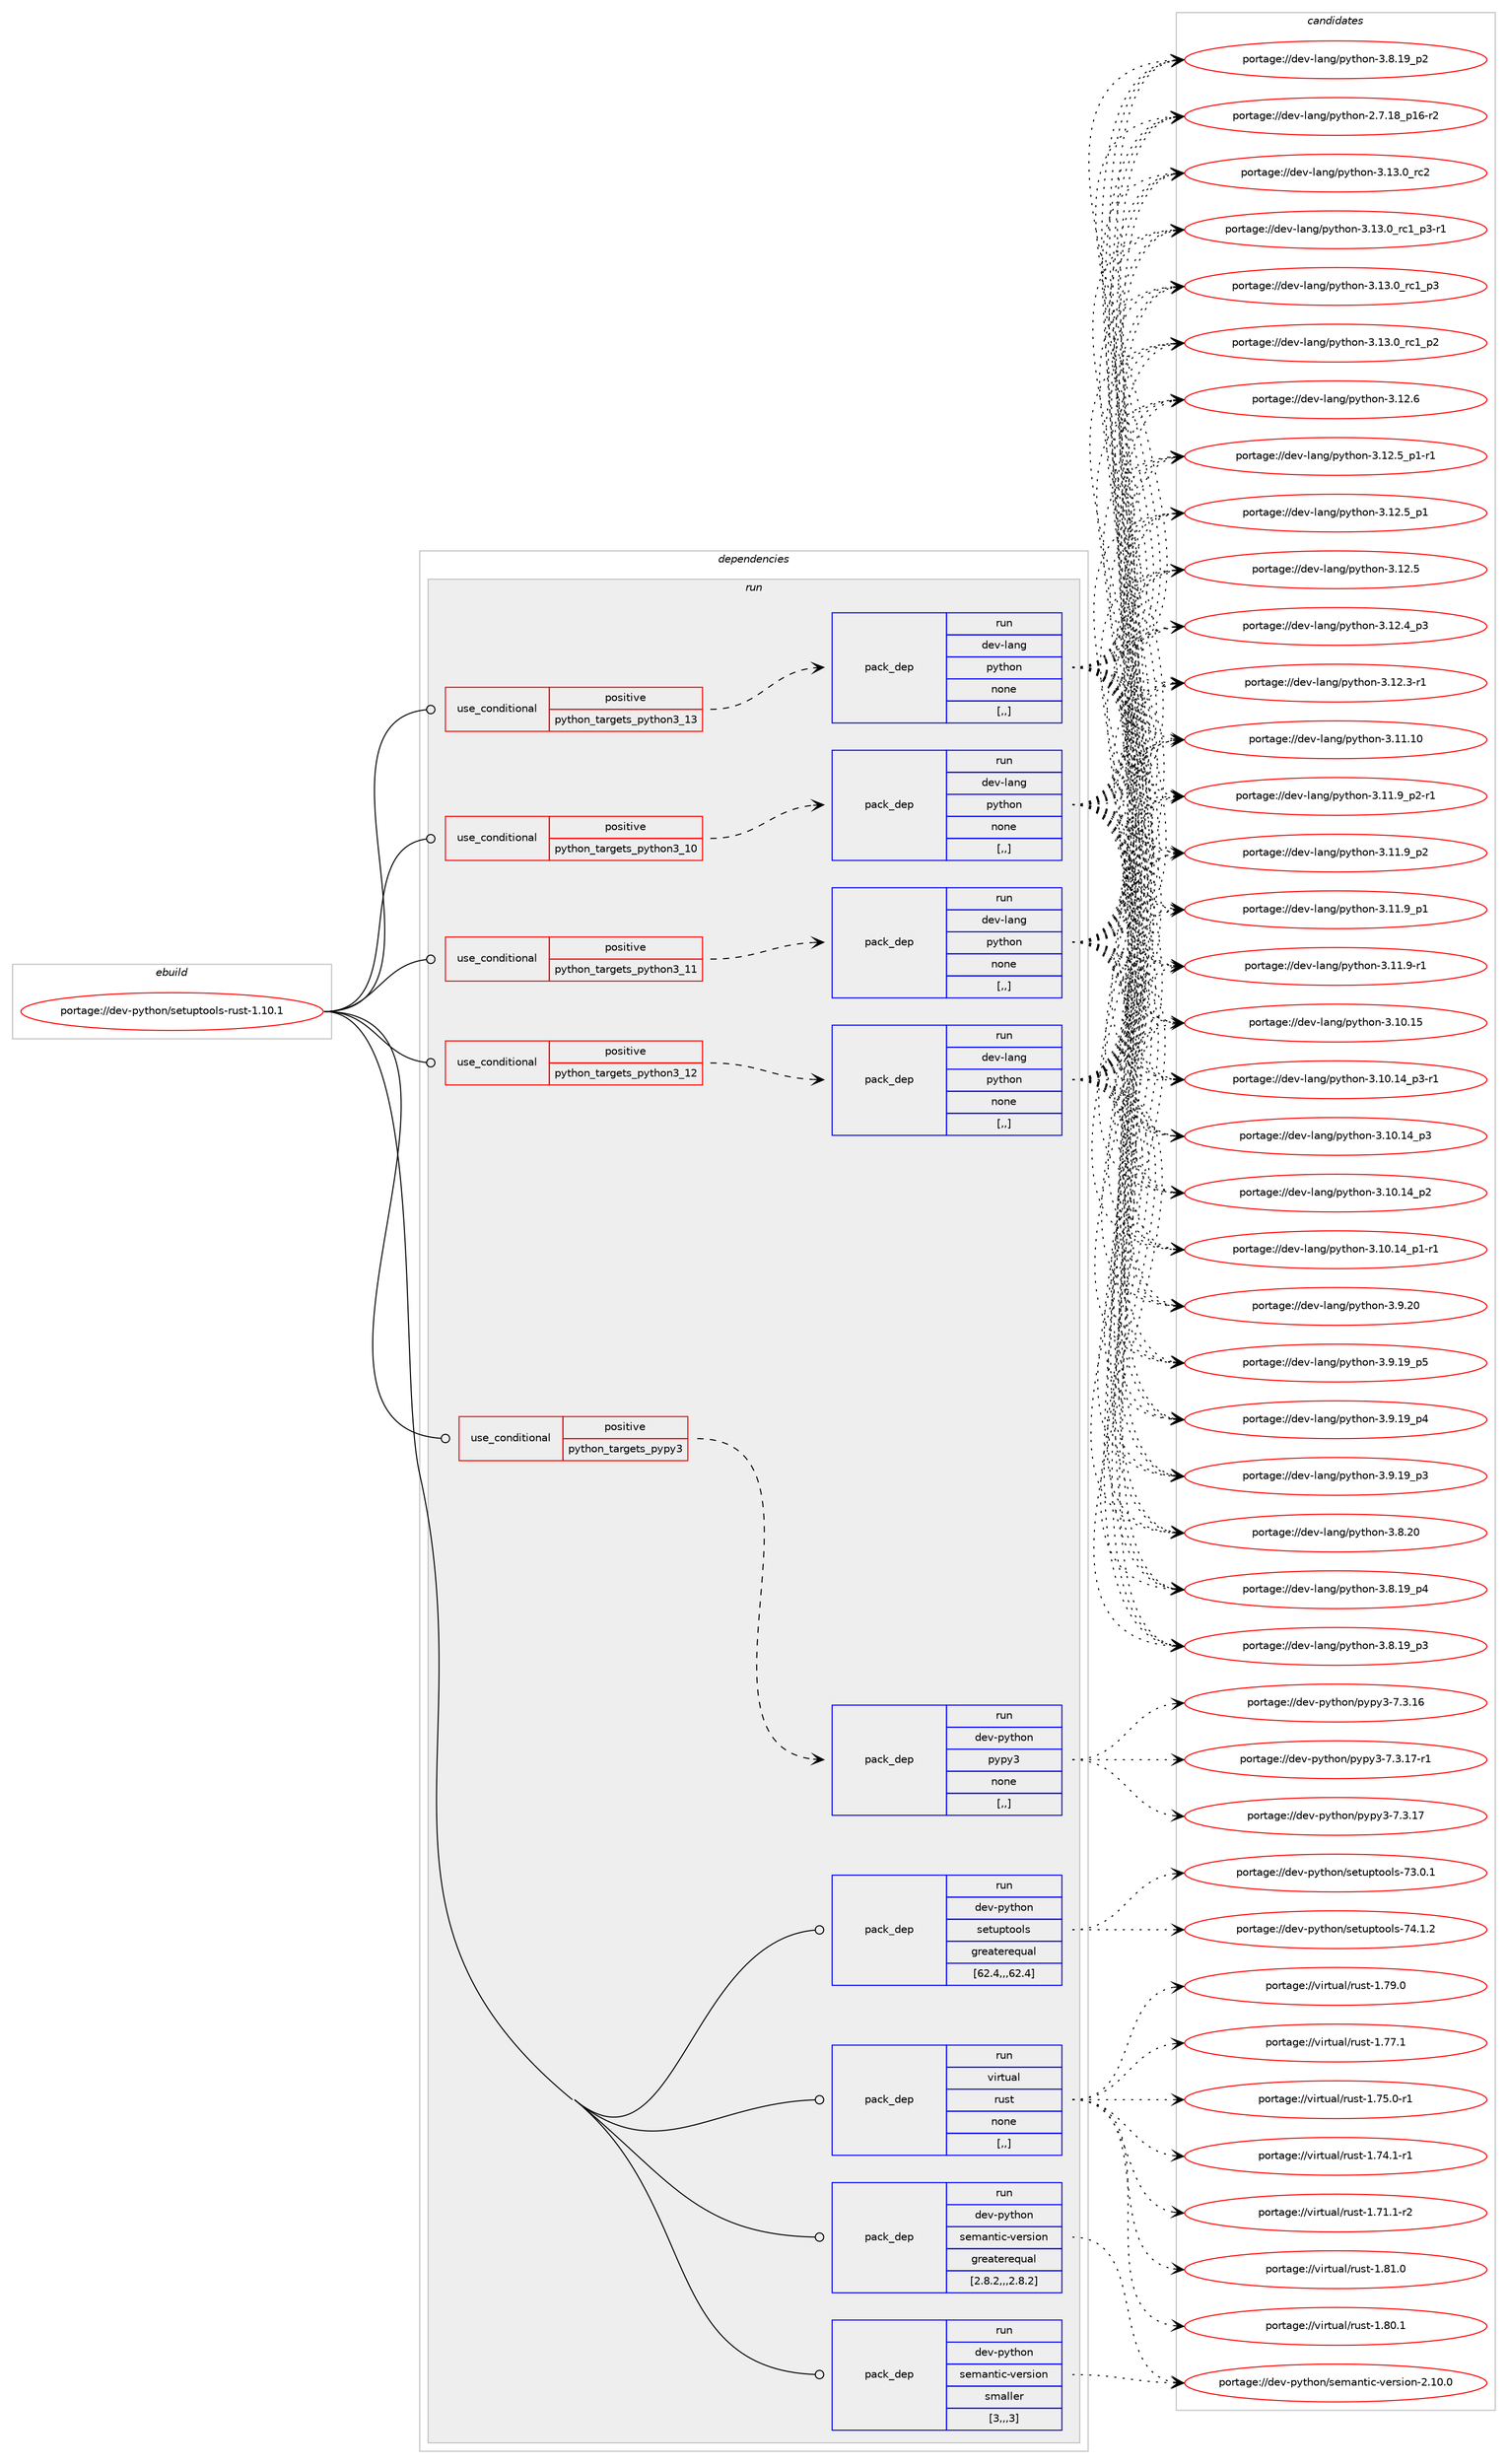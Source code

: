 digraph prolog {

# *************
# Graph options
# *************

newrank=true;
concentrate=true;
compound=true;
graph [rankdir=LR,fontname=Helvetica,fontsize=10,ranksep=1.5];#, ranksep=2.5, nodesep=0.2];
edge  [arrowhead=vee];
node  [fontname=Helvetica,fontsize=10];

# **********
# The ebuild
# **********

subgraph cluster_leftcol {
color=gray;
label=<<i>ebuild</i>>;
id [label="portage://dev-python/setuptools-rust-1.10.1", color=red, width=4, href="../dev-python/setuptools-rust-1.10.1.svg"];
}

# ****************
# The dependencies
# ****************

subgraph cluster_midcol {
color=gray;
label=<<i>dependencies</i>>;
subgraph cluster_compile {
fillcolor="#eeeeee";
style=filled;
label=<<i>compile</i>>;
}
subgraph cluster_compileandrun {
fillcolor="#eeeeee";
style=filled;
label=<<i>compile and run</i>>;
}
subgraph cluster_run {
fillcolor="#eeeeee";
style=filled;
label=<<i>run</i>>;
subgraph cond170134 {
dependency658440 [label=<<TABLE BORDER="0" CELLBORDER="1" CELLSPACING="0" CELLPADDING="4"><TR><TD ROWSPAN="3" CELLPADDING="10">use_conditional</TD></TR><TR><TD>positive</TD></TR><TR><TD>python_targets_pypy3</TD></TR></TABLE>>, shape=none, color=red];
subgraph pack483444 {
dependency658441 [label=<<TABLE BORDER="0" CELLBORDER="1" CELLSPACING="0" CELLPADDING="4" WIDTH="220"><TR><TD ROWSPAN="6" CELLPADDING="30">pack_dep</TD></TR><TR><TD WIDTH="110">run</TD></TR><TR><TD>dev-python</TD></TR><TR><TD>pypy3</TD></TR><TR><TD>none</TD></TR><TR><TD>[,,]</TD></TR></TABLE>>, shape=none, color=blue];
}
dependency658440:e -> dependency658441:w [weight=20,style="dashed",arrowhead="vee"];
}
id:e -> dependency658440:w [weight=20,style="solid",arrowhead="odot"];
subgraph cond170135 {
dependency658442 [label=<<TABLE BORDER="0" CELLBORDER="1" CELLSPACING="0" CELLPADDING="4"><TR><TD ROWSPAN="3" CELLPADDING="10">use_conditional</TD></TR><TR><TD>positive</TD></TR><TR><TD>python_targets_python3_10</TD></TR></TABLE>>, shape=none, color=red];
subgraph pack483445 {
dependency658443 [label=<<TABLE BORDER="0" CELLBORDER="1" CELLSPACING="0" CELLPADDING="4" WIDTH="220"><TR><TD ROWSPAN="6" CELLPADDING="30">pack_dep</TD></TR><TR><TD WIDTH="110">run</TD></TR><TR><TD>dev-lang</TD></TR><TR><TD>python</TD></TR><TR><TD>none</TD></TR><TR><TD>[,,]</TD></TR></TABLE>>, shape=none, color=blue];
}
dependency658442:e -> dependency658443:w [weight=20,style="dashed",arrowhead="vee"];
}
id:e -> dependency658442:w [weight=20,style="solid",arrowhead="odot"];
subgraph cond170136 {
dependency658444 [label=<<TABLE BORDER="0" CELLBORDER="1" CELLSPACING="0" CELLPADDING="4"><TR><TD ROWSPAN="3" CELLPADDING="10">use_conditional</TD></TR><TR><TD>positive</TD></TR><TR><TD>python_targets_python3_11</TD></TR></TABLE>>, shape=none, color=red];
subgraph pack483446 {
dependency658445 [label=<<TABLE BORDER="0" CELLBORDER="1" CELLSPACING="0" CELLPADDING="4" WIDTH="220"><TR><TD ROWSPAN="6" CELLPADDING="30">pack_dep</TD></TR><TR><TD WIDTH="110">run</TD></TR><TR><TD>dev-lang</TD></TR><TR><TD>python</TD></TR><TR><TD>none</TD></TR><TR><TD>[,,]</TD></TR></TABLE>>, shape=none, color=blue];
}
dependency658444:e -> dependency658445:w [weight=20,style="dashed",arrowhead="vee"];
}
id:e -> dependency658444:w [weight=20,style="solid",arrowhead="odot"];
subgraph cond170137 {
dependency658446 [label=<<TABLE BORDER="0" CELLBORDER="1" CELLSPACING="0" CELLPADDING="4"><TR><TD ROWSPAN="3" CELLPADDING="10">use_conditional</TD></TR><TR><TD>positive</TD></TR><TR><TD>python_targets_python3_12</TD></TR></TABLE>>, shape=none, color=red];
subgraph pack483447 {
dependency658447 [label=<<TABLE BORDER="0" CELLBORDER="1" CELLSPACING="0" CELLPADDING="4" WIDTH="220"><TR><TD ROWSPAN="6" CELLPADDING="30">pack_dep</TD></TR><TR><TD WIDTH="110">run</TD></TR><TR><TD>dev-lang</TD></TR><TR><TD>python</TD></TR><TR><TD>none</TD></TR><TR><TD>[,,]</TD></TR></TABLE>>, shape=none, color=blue];
}
dependency658446:e -> dependency658447:w [weight=20,style="dashed",arrowhead="vee"];
}
id:e -> dependency658446:w [weight=20,style="solid",arrowhead="odot"];
subgraph cond170138 {
dependency658448 [label=<<TABLE BORDER="0" CELLBORDER="1" CELLSPACING="0" CELLPADDING="4"><TR><TD ROWSPAN="3" CELLPADDING="10">use_conditional</TD></TR><TR><TD>positive</TD></TR><TR><TD>python_targets_python3_13</TD></TR></TABLE>>, shape=none, color=red];
subgraph pack483448 {
dependency658449 [label=<<TABLE BORDER="0" CELLBORDER="1" CELLSPACING="0" CELLPADDING="4" WIDTH="220"><TR><TD ROWSPAN="6" CELLPADDING="30">pack_dep</TD></TR><TR><TD WIDTH="110">run</TD></TR><TR><TD>dev-lang</TD></TR><TR><TD>python</TD></TR><TR><TD>none</TD></TR><TR><TD>[,,]</TD></TR></TABLE>>, shape=none, color=blue];
}
dependency658448:e -> dependency658449:w [weight=20,style="dashed",arrowhead="vee"];
}
id:e -> dependency658448:w [weight=20,style="solid",arrowhead="odot"];
subgraph pack483449 {
dependency658450 [label=<<TABLE BORDER="0" CELLBORDER="1" CELLSPACING="0" CELLPADDING="4" WIDTH="220"><TR><TD ROWSPAN="6" CELLPADDING="30">pack_dep</TD></TR><TR><TD WIDTH="110">run</TD></TR><TR><TD>dev-python</TD></TR><TR><TD>semantic-version</TD></TR><TR><TD>greaterequal</TD></TR><TR><TD>[2.8.2,,,2.8.2]</TD></TR></TABLE>>, shape=none, color=blue];
}
id:e -> dependency658450:w [weight=20,style="solid",arrowhead="odot"];
subgraph pack483450 {
dependency658451 [label=<<TABLE BORDER="0" CELLBORDER="1" CELLSPACING="0" CELLPADDING="4" WIDTH="220"><TR><TD ROWSPAN="6" CELLPADDING="30">pack_dep</TD></TR><TR><TD WIDTH="110">run</TD></TR><TR><TD>dev-python</TD></TR><TR><TD>semantic-version</TD></TR><TR><TD>smaller</TD></TR><TR><TD>[3,,,3]</TD></TR></TABLE>>, shape=none, color=blue];
}
id:e -> dependency658451:w [weight=20,style="solid",arrowhead="odot"];
subgraph pack483451 {
dependency658452 [label=<<TABLE BORDER="0" CELLBORDER="1" CELLSPACING="0" CELLPADDING="4" WIDTH="220"><TR><TD ROWSPAN="6" CELLPADDING="30">pack_dep</TD></TR><TR><TD WIDTH="110">run</TD></TR><TR><TD>dev-python</TD></TR><TR><TD>setuptools</TD></TR><TR><TD>greaterequal</TD></TR><TR><TD>[62.4,,,62.4]</TD></TR></TABLE>>, shape=none, color=blue];
}
id:e -> dependency658452:w [weight=20,style="solid",arrowhead="odot"];
subgraph pack483452 {
dependency658453 [label=<<TABLE BORDER="0" CELLBORDER="1" CELLSPACING="0" CELLPADDING="4" WIDTH="220"><TR><TD ROWSPAN="6" CELLPADDING="30">pack_dep</TD></TR><TR><TD WIDTH="110">run</TD></TR><TR><TD>virtual</TD></TR><TR><TD>rust</TD></TR><TR><TD>none</TD></TR><TR><TD>[,,]</TD></TR></TABLE>>, shape=none, color=blue];
}
id:e -> dependency658453:w [weight=20,style="solid",arrowhead="odot"];
}
}

# **************
# The candidates
# **************

subgraph cluster_choices {
rank=same;
color=gray;
label=<<i>candidates</i>>;

subgraph choice483444 {
color=black;
nodesep=1;
choice100101118451121211161041111104711212111212151455546514649554511449 [label="portage://dev-python/pypy3-7.3.17-r1", color=red, width=4,href="../dev-python/pypy3-7.3.17-r1.svg"];
choice10010111845112121116104111110471121211121215145554651464955 [label="portage://dev-python/pypy3-7.3.17", color=red, width=4,href="../dev-python/pypy3-7.3.17.svg"];
choice10010111845112121116104111110471121211121215145554651464954 [label="portage://dev-python/pypy3-7.3.16", color=red, width=4,href="../dev-python/pypy3-7.3.16.svg"];
dependency658441:e -> choice100101118451121211161041111104711212111212151455546514649554511449:w [style=dotted,weight="100"];
dependency658441:e -> choice10010111845112121116104111110471121211121215145554651464955:w [style=dotted,weight="100"];
dependency658441:e -> choice10010111845112121116104111110471121211121215145554651464954:w [style=dotted,weight="100"];
}
subgraph choice483445 {
color=black;
nodesep=1;
choice10010111845108971101034711212111610411111045514649514648951149950 [label="portage://dev-lang/python-3.13.0_rc2", color=red, width=4,href="../dev-lang/python-3.13.0_rc2.svg"];
choice1001011184510897110103471121211161041111104551464951464895114994995112514511449 [label="portage://dev-lang/python-3.13.0_rc1_p3-r1", color=red, width=4,href="../dev-lang/python-3.13.0_rc1_p3-r1.svg"];
choice100101118451089711010347112121116104111110455146495146489511499499511251 [label="portage://dev-lang/python-3.13.0_rc1_p3", color=red, width=4,href="../dev-lang/python-3.13.0_rc1_p3.svg"];
choice100101118451089711010347112121116104111110455146495146489511499499511250 [label="portage://dev-lang/python-3.13.0_rc1_p2", color=red, width=4,href="../dev-lang/python-3.13.0_rc1_p2.svg"];
choice10010111845108971101034711212111610411111045514649504654 [label="portage://dev-lang/python-3.12.6", color=red, width=4,href="../dev-lang/python-3.12.6.svg"];
choice1001011184510897110103471121211161041111104551464950465395112494511449 [label="portage://dev-lang/python-3.12.5_p1-r1", color=red, width=4,href="../dev-lang/python-3.12.5_p1-r1.svg"];
choice100101118451089711010347112121116104111110455146495046539511249 [label="portage://dev-lang/python-3.12.5_p1", color=red, width=4,href="../dev-lang/python-3.12.5_p1.svg"];
choice10010111845108971101034711212111610411111045514649504653 [label="portage://dev-lang/python-3.12.5", color=red, width=4,href="../dev-lang/python-3.12.5.svg"];
choice100101118451089711010347112121116104111110455146495046529511251 [label="portage://dev-lang/python-3.12.4_p3", color=red, width=4,href="../dev-lang/python-3.12.4_p3.svg"];
choice100101118451089711010347112121116104111110455146495046514511449 [label="portage://dev-lang/python-3.12.3-r1", color=red, width=4,href="../dev-lang/python-3.12.3-r1.svg"];
choice1001011184510897110103471121211161041111104551464949464948 [label="portage://dev-lang/python-3.11.10", color=red, width=4,href="../dev-lang/python-3.11.10.svg"];
choice1001011184510897110103471121211161041111104551464949465795112504511449 [label="portage://dev-lang/python-3.11.9_p2-r1", color=red, width=4,href="../dev-lang/python-3.11.9_p2-r1.svg"];
choice100101118451089711010347112121116104111110455146494946579511250 [label="portage://dev-lang/python-3.11.9_p2", color=red, width=4,href="../dev-lang/python-3.11.9_p2.svg"];
choice100101118451089711010347112121116104111110455146494946579511249 [label="portage://dev-lang/python-3.11.9_p1", color=red, width=4,href="../dev-lang/python-3.11.9_p1.svg"];
choice100101118451089711010347112121116104111110455146494946574511449 [label="portage://dev-lang/python-3.11.9-r1", color=red, width=4,href="../dev-lang/python-3.11.9-r1.svg"];
choice1001011184510897110103471121211161041111104551464948464953 [label="portage://dev-lang/python-3.10.15", color=red, width=4,href="../dev-lang/python-3.10.15.svg"];
choice100101118451089711010347112121116104111110455146494846495295112514511449 [label="portage://dev-lang/python-3.10.14_p3-r1", color=red, width=4,href="../dev-lang/python-3.10.14_p3-r1.svg"];
choice10010111845108971101034711212111610411111045514649484649529511251 [label="portage://dev-lang/python-3.10.14_p3", color=red, width=4,href="../dev-lang/python-3.10.14_p3.svg"];
choice10010111845108971101034711212111610411111045514649484649529511250 [label="portage://dev-lang/python-3.10.14_p2", color=red, width=4,href="../dev-lang/python-3.10.14_p2.svg"];
choice100101118451089711010347112121116104111110455146494846495295112494511449 [label="portage://dev-lang/python-3.10.14_p1-r1", color=red, width=4,href="../dev-lang/python-3.10.14_p1-r1.svg"];
choice10010111845108971101034711212111610411111045514657465048 [label="portage://dev-lang/python-3.9.20", color=red, width=4,href="../dev-lang/python-3.9.20.svg"];
choice100101118451089711010347112121116104111110455146574649579511253 [label="portage://dev-lang/python-3.9.19_p5", color=red, width=4,href="../dev-lang/python-3.9.19_p5.svg"];
choice100101118451089711010347112121116104111110455146574649579511252 [label="portage://dev-lang/python-3.9.19_p4", color=red, width=4,href="../dev-lang/python-3.9.19_p4.svg"];
choice100101118451089711010347112121116104111110455146574649579511251 [label="portage://dev-lang/python-3.9.19_p3", color=red, width=4,href="../dev-lang/python-3.9.19_p3.svg"];
choice10010111845108971101034711212111610411111045514656465048 [label="portage://dev-lang/python-3.8.20", color=red, width=4,href="../dev-lang/python-3.8.20.svg"];
choice100101118451089711010347112121116104111110455146564649579511252 [label="portage://dev-lang/python-3.8.19_p4", color=red, width=4,href="../dev-lang/python-3.8.19_p4.svg"];
choice100101118451089711010347112121116104111110455146564649579511251 [label="portage://dev-lang/python-3.8.19_p3", color=red, width=4,href="../dev-lang/python-3.8.19_p3.svg"];
choice100101118451089711010347112121116104111110455146564649579511250 [label="portage://dev-lang/python-3.8.19_p2", color=red, width=4,href="../dev-lang/python-3.8.19_p2.svg"];
choice100101118451089711010347112121116104111110455046554649569511249544511450 [label="portage://dev-lang/python-2.7.18_p16-r2", color=red, width=4,href="../dev-lang/python-2.7.18_p16-r2.svg"];
dependency658443:e -> choice10010111845108971101034711212111610411111045514649514648951149950:w [style=dotted,weight="100"];
dependency658443:e -> choice1001011184510897110103471121211161041111104551464951464895114994995112514511449:w [style=dotted,weight="100"];
dependency658443:e -> choice100101118451089711010347112121116104111110455146495146489511499499511251:w [style=dotted,weight="100"];
dependency658443:e -> choice100101118451089711010347112121116104111110455146495146489511499499511250:w [style=dotted,weight="100"];
dependency658443:e -> choice10010111845108971101034711212111610411111045514649504654:w [style=dotted,weight="100"];
dependency658443:e -> choice1001011184510897110103471121211161041111104551464950465395112494511449:w [style=dotted,weight="100"];
dependency658443:e -> choice100101118451089711010347112121116104111110455146495046539511249:w [style=dotted,weight="100"];
dependency658443:e -> choice10010111845108971101034711212111610411111045514649504653:w [style=dotted,weight="100"];
dependency658443:e -> choice100101118451089711010347112121116104111110455146495046529511251:w [style=dotted,weight="100"];
dependency658443:e -> choice100101118451089711010347112121116104111110455146495046514511449:w [style=dotted,weight="100"];
dependency658443:e -> choice1001011184510897110103471121211161041111104551464949464948:w [style=dotted,weight="100"];
dependency658443:e -> choice1001011184510897110103471121211161041111104551464949465795112504511449:w [style=dotted,weight="100"];
dependency658443:e -> choice100101118451089711010347112121116104111110455146494946579511250:w [style=dotted,weight="100"];
dependency658443:e -> choice100101118451089711010347112121116104111110455146494946579511249:w [style=dotted,weight="100"];
dependency658443:e -> choice100101118451089711010347112121116104111110455146494946574511449:w [style=dotted,weight="100"];
dependency658443:e -> choice1001011184510897110103471121211161041111104551464948464953:w [style=dotted,weight="100"];
dependency658443:e -> choice100101118451089711010347112121116104111110455146494846495295112514511449:w [style=dotted,weight="100"];
dependency658443:e -> choice10010111845108971101034711212111610411111045514649484649529511251:w [style=dotted,weight="100"];
dependency658443:e -> choice10010111845108971101034711212111610411111045514649484649529511250:w [style=dotted,weight="100"];
dependency658443:e -> choice100101118451089711010347112121116104111110455146494846495295112494511449:w [style=dotted,weight="100"];
dependency658443:e -> choice10010111845108971101034711212111610411111045514657465048:w [style=dotted,weight="100"];
dependency658443:e -> choice100101118451089711010347112121116104111110455146574649579511253:w [style=dotted,weight="100"];
dependency658443:e -> choice100101118451089711010347112121116104111110455146574649579511252:w [style=dotted,weight="100"];
dependency658443:e -> choice100101118451089711010347112121116104111110455146574649579511251:w [style=dotted,weight="100"];
dependency658443:e -> choice10010111845108971101034711212111610411111045514656465048:w [style=dotted,weight="100"];
dependency658443:e -> choice100101118451089711010347112121116104111110455146564649579511252:w [style=dotted,weight="100"];
dependency658443:e -> choice100101118451089711010347112121116104111110455146564649579511251:w [style=dotted,weight="100"];
dependency658443:e -> choice100101118451089711010347112121116104111110455146564649579511250:w [style=dotted,weight="100"];
dependency658443:e -> choice100101118451089711010347112121116104111110455046554649569511249544511450:w [style=dotted,weight="100"];
}
subgraph choice483446 {
color=black;
nodesep=1;
choice10010111845108971101034711212111610411111045514649514648951149950 [label="portage://dev-lang/python-3.13.0_rc2", color=red, width=4,href="../dev-lang/python-3.13.0_rc2.svg"];
choice1001011184510897110103471121211161041111104551464951464895114994995112514511449 [label="portage://dev-lang/python-3.13.0_rc1_p3-r1", color=red, width=4,href="../dev-lang/python-3.13.0_rc1_p3-r1.svg"];
choice100101118451089711010347112121116104111110455146495146489511499499511251 [label="portage://dev-lang/python-3.13.0_rc1_p3", color=red, width=4,href="../dev-lang/python-3.13.0_rc1_p3.svg"];
choice100101118451089711010347112121116104111110455146495146489511499499511250 [label="portage://dev-lang/python-3.13.0_rc1_p2", color=red, width=4,href="../dev-lang/python-3.13.0_rc1_p2.svg"];
choice10010111845108971101034711212111610411111045514649504654 [label="portage://dev-lang/python-3.12.6", color=red, width=4,href="../dev-lang/python-3.12.6.svg"];
choice1001011184510897110103471121211161041111104551464950465395112494511449 [label="portage://dev-lang/python-3.12.5_p1-r1", color=red, width=4,href="../dev-lang/python-3.12.5_p1-r1.svg"];
choice100101118451089711010347112121116104111110455146495046539511249 [label="portage://dev-lang/python-3.12.5_p1", color=red, width=4,href="../dev-lang/python-3.12.5_p1.svg"];
choice10010111845108971101034711212111610411111045514649504653 [label="portage://dev-lang/python-3.12.5", color=red, width=4,href="../dev-lang/python-3.12.5.svg"];
choice100101118451089711010347112121116104111110455146495046529511251 [label="portage://dev-lang/python-3.12.4_p3", color=red, width=4,href="../dev-lang/python-3.12.4_p3.svg"];
choice100101118451089711010347112121116104111110455146495046514511449 [label="portage://dev-lang/python-3.12.3-r1", color=red, width=4,href="../dev-lang/python-3.12.3-r1.svg"];
choice1001011184510897110103471121211161041111104551464949464948 [label="portage://dev-lang/python-3.11.10", color=red, width=4,href="../dev-lang/python-3.11.10.svg"];
choice1001011184510897110103471121211161041111104551464949465795112504511449 [label="portage://dev-lang/python-3.11.9_p2-r1", color=red, width=4,href="../dev-lang/python-3.11.9_p2-r1.svg"];
choice100101118451089711010347112121116104111110455146494946579511250 [label="portage://dev-lang/python-3.11.9_p2", color=red, width=4,href="../dev-lang/python-3.11.9_p2.svg"];
choice100101118451089711010347112121116104111110455146494946579511249 [label="portage://dev-lang/python-3.11.9_p1", color=red, width=4,href="../dev-lang/python-3.11.9_p1.svg"];
choice100101118451089711010347112121116104111110455146494946574511449 [label="portage://dev-lang/python-3.11.9-r1", color=red, width=4,href="../dev-lang/python-3.11.9-r1.svg"];
choice1001011184510897110103471121211161041111104551464948464953 [label="portage://dev-lang/python-3.10.15", color=red, width=4,href="../dev-lang/python-3.10.15.svg"];
choice100101118451089711010347112121116104111110455146494846495295112514511449 [label="portage://dev-lang/python-3.10.14_p3-r1", color=red, width=4,href="../dev-lang/python-3.10.14_p3-r1.svg"];
choice10010111845108971101034711212111610411111045514649484649529511251 [label="portage://dev-lang/python-3.10.14_p3", color=red, width=4,href="../dev-lang/python-3.10.14_p3.svg"];
choice10010111845108971101034711212111610411111045514649484649529511250 [label="portage://dev-lang/python-3.10.14_p2", color=red, width=4,href="../dev-lang/python-3.10.14_p2.svg"];
choice100101118451089711010347112121116104111110455146494846495295112494511449 [label="portage://dev-lang/python-3.10.14_p1-r1", color=red, width=4,href="../dev-lang/python-3.10.14_p1-r1.svg"];
choice10010111845108971101034711212111610411111045514657465048 [label="portage://dev-lang/python-3.9.20", color=red, width=4,href="../dev-lang/python-3.9.20.svg"];
choice100101118451089711010347112121116104111110455146574649579511253 [label="portage://dev-lang/python-3.9.19_p5", color=red, width=4,href="../dev-lang/python-3.9.19_p5.svg"];
choice100101118451089711010347112121116104111110455146574649579511252 [label="portage://dev-lang/python-3.9.19_p4", color=red, width=4,href="../dev-lang/python-3.9.19_p4.svg"];
choice100101118451089711010347112121116104111110455146574649579511251 [label="portage://dev-lang/python-3.9.19_p3", color=red, width=4,href="../dev-lang/python-3.9.19_p3.svg"];
choice10010111845108971101034711212111610411111045514656465048 [label="portage://dev-lang/python-3.8.20", color=red, width=4,href="../dev-lang/python-3.8.20.svg"];
choice100101118451089711010347112121116104111110455146564649579511252 [label="portage://dev-lang/python-3.8.19_p4", color=red, width=4,href="../dev-lang/python-3.8.19_p4.svg"];
choice100101118451089711010347112121116104111110455146564649579511251 [label="portage://dev-lang/python-3.8.19_p3", color=red, width=4,href="../dev-lang/python-3.8.19_p3.svg"];
choice100101118451089711010347112121116104111110455146564649579511250 [label="portage://dev-lang/python-3.8.19_p2", color=red, width=4,href="../dev-lang/python-3.8.19_p2.svg"];
choice100101118451089711010347112121116104111110455046554649569511249544511450 [label="portage://dev-lang/python-2.7.18_p16-r2", color=red, width=4,href="../dev-lang/python-2.7.18_p16-r2.svg"];
dependency658445:e -> choice10010111845108971101034711212111610411111045514649514648951149950:w [style=dotted,weight="100"];
dependency658445:e -> choice1001011184510897110103471121211161041111104551464951464895114994995112514511449:w [style=dotted,weight="100"];
dependency658445:e -> choice100101118451089711010347112121116104111110455146495146489511499499511251:w [style=dotted,weight="100"];
dependency658445:e -> choice100101118451089711010347112121116104111110455146495146489511499499511250:w [style=dotted,weight="100"];
dependency658445:e -> choice10010111845108971101034711212111610411111045514649504654:w [style=dotted,weight="100"];
dependency658445:e -> choice1001011184510897110103471121211161041111104551464950465395112494511449:w [style=dotted,weight="100"];
dependency658445:e -> choice100101118451089711010347112121116104111110455146495046539511249:w [style=dotted,weight="100"];
dependency658445:e -> choice10010111845108971101034711212111610411111045514649504653:w [style=dotted,weight="100"];
dependency658445:e -> choice100101118451089711010347112121116104111110455146495046529511251:w [style=dotted,weight="100"];
dependency658445:e -> choice100101118451089711010347112121116104111110455146495046514511449:w [style=dotted,weight="100"];
dependency658445:e -> choice1001011184510897110103471121211161041111104551464949464948:w [style=dotted,weight="100"];
dependency658445:e -> choice1001011184510897110103471121211161041111104551464949465795112504511449:w [style=dotted,weight="100"];
dependency658445:e -> choice100101118451089711010347112121116104111110455146494946579511250:w [style=dotted,weight="100"];
dependency658445:e -> choice100101118451089711010347112121116104111110455146494946579511249:w [style=dotted,weight="100"];
dependency658445:e -> choice100101118451089711010347112121116104111110455146494946574511449:w [style=dotted,weight="100"];
dependency658445:e -> choice1001011184510897110103471121211161041111104551464948464953:w [style=dotted,weight="100"];
dependency658445:e -> choice100101118451089711010347112121116104111110455146494846495295112514511449:w [style=dotted,weight="100"];
dependency658445:e -> choice10010111845108971101034711212111610411111045514649484649529511251:w [style=dotted,weight="100"];
dependency658445:e -> choice10010111845108971101034711212111610411111045514649484649529511250:w [style=dotted,weight="100"];
dependency658445:e -> choice100101118451089711010347112121116104111110455146494846495295112494511449:w [style=dotted,weight="100"];
dependency658445:e -> choice10010111845108971101034711212111610411111045514657465048:w [style=dotted,weight="100"];
dependency658445:e -> choice100101118451089711010347112121116104111110455146574649579511253:w [style=dotted,weight="100"];
dependency658445:e -> choice100101118451089711010347112121116104111110455146574649579511252:w [style=dotted,weight="100"];
dependency658445:e -> choice100101118451089711010347112121116104111110455146574649579511251:w [style=dotted,weight="100"];
dependency658445:e -> choice10010111845108971101034711212111610411111045514656465048:w [style=dotted,weight="100"];
dependency658445:e -> choice100101118451089711010347112121116104111110455146564649579511252:w [style=dotted,weight="100"];
dependency658445:e -> choice100101118451089711010347112121116104111110455146564649579511251:w [style=dotted,weight="100"];
dependency658445:e -> choice100101118451089711010347112121116104111110455146564649579511250:w [style=dotted,weight="100"];
dependency658445:e -> choice100101118451089711010347112121116104111110455046554649569511249544511450:w [style=dotted,weight="100"];
}
subgraph choice483447 {
color=black;
nodesep=1;
choice10010111845108971101034711212111610411111045514649514648951149950 [label="portage://dev-lang/python-3.13.0_rc2", color=red, width=4,href="../dev-lang/python-3.13.0_rc2.svg"];
choice1001011184510897110103471121211161041111104551464951464895114994995112514511449 [label="portage://dev-lang/python-3.13.0_rc1_p3-r1", color=red, width=4,href="../dev-lang/python-3.13.0_rc1_p3-r1.svg"];
choice100101118451089711010347112121116104111110455146495146489511499499511251 [label="portage://dev-lang/python-3.13.0_rc1_p3", color=red, width=4,href="../dev-lang/python-3.13.0_rc1_p3.svg"];
choice100101118451089711010347112121116104111110455146495146489511499499511250 [label="portage://dev-lang/python-3.13.0_rc1_p2", color=red, width=4,href="../dev-lang/python-3.13.0_rc1_p2.svg"];
choice10010111845108971101034711212111610411111045514649504654 [label="portage://dev-lang/python-3.12.6", color=red, width=4,href="../dev-lang/python-3.12.6.svg"];
choice1001011184510897110103471121211161041111104551464950465395112494511449 [label="portage://dev-lang/python-3.12.5_p1-r1", color=red, width=4,href="../dev-lang/python-3.12.5_p1-r1.svg"];
choice100101118451089711010347112121116104111110455146495046539511249 [label="portage://dev-lang/python-3.12.5_p1", color=red, width=4,href="../dev-lang/python-3.12.5_p1.svg"];
choice10010111845108971101034711212111610411111045514649504653 [label="portage://dev-lang/python-3.12.5", color=red, width=4,href="../dev-lang/python-3.12.5.svg"];
choice100101118451089711010347112121116104111110455146495046529511251 [label="portage://dev-lang/python-3.12.4_p3", color=red, width=4,href="../dev-lang/python-3.12.4_p3.svg"];
choice100101118451089711010347112121116104111110455146495046514511449 [label="portage://dev-lang/python-3.12.3-r1", color=red, width=4,href="../dev-lang/python-3.12.3-r1.svg"];
choice1001011184510897110103471121211161041111104551464949464948 [label="portage://dev-lang/python-3.11.10", color=red, width=4,href="../dev-lang/python-3.11.10.svg"];
choice1001011184510897110103471121211161041111104551464949465795112504511449 [label="portage://dev-lang/python-3.11.9_p2-r1", color=red, width=4,href="../dev-lang/python-3.11.9_p2-r1.svg"];
choice100101118451089711010347112121116104111110455146494946579511250 [label="portage://dev-lang/python-3.11.9_p2", color=red, width=4,href="../dev-lang/python-3.11.9_p2.svg"];
choice100101118451089711010347112121116104111110455146494946579511249 [label="portage://dev-lang/python-3.11.9_p1", color=red, width=4,href="../dev-lang/python-3.11.9_p1.svg"];
choice100101118451089711010347112121116104111110455146494946574511449 [label="portage://dev-lang/python-3.11.9-r1", color=red, width=4,href="../dev-lang/python-3.11.9-r1.svg"];
choice1001011184510897110103471121211161041111104551464948464953 [label="portage://dev-lang/python-3.10.15", color=red, width=4,href="../dev-lang/python-3.10.15.svg"];
choice100101118451089711010347112121116104111110455146494846495295112514511449 [label="portage://dev-lang/python-3.10.14_p3-r1", color=red, width=4,href="../dev-lang/python-3.10.14_p3-r1.svg"];
choice10010111845108971101034711212111610411111045514649484649529511251 [label="portage://dev-lang/python-3.10.14_p3", color=red, width=4,href="../dev-lang/python-3.10.14_p3.svg"];
choice10010111845108971101034711212111610411111045514649484649529511250 [label="portage://dev-lang/python-3.10.14_p2", color=red, width=4,href="../dev-lang/python-3.10.14_p2.svg"];
choice100101118451089711010347112121116104111110455146494846495295112494511449 [label="portage://dev-lang/python-3.10.14_p1-r1", color=red, width=4,href="../dev-lang/python-3.10.14_p1-r1.svg"];
choice10010111845108971101034711212111610411111045514657465048 [label="portage://dev-lang/python-3.9.20", color=red, width=4,href="../dev-lang/python-3.9.20.svg"];
choice100101118451089711010347112121116104111110455146574649579511253 [label="portage://dev-lang/python-3.9.19_p5", color=red, width=4,href="../dev-lang/python-3.9.19_p5.svg"];
choice100101118451089711010347112121116104111110455146574649579511252 [label="portage://dev-lang/python-3.9.19_p4", color=red, width=4,href="../dev-lang/python-3.9.19_p4.svg"];
choice100101118451089711010347112121116104111110455146574649579511251 [label="portage://dev-lang/python-3.9.19_p3", color=red, width=4,href="../dev-lang/python-3.9.19_p3.svg"];
choice10010111845108971101034711212111610411111045514656465048 [label="portage://dev-lang/python-3.8.20", color=red, width=4,href="../dev-lang/python-3.8.20.svg"];
choice100101118451089711010347112121116104111110455146564649579511252 [label="portage://dev-lang/python-3.8.19_p4", color=red, width=4,href="../dev-lang/python-3.8.19_p4.svg"];
choice100101118451089711010347112121116104111110455146564649579511251 [label="portage://dev-lang/python-3.8.19_p3", color=red, width=4,href="../dev-lang/python-3.8.19_p3.svg"];
choice100101118451089711010347112121116104111110455146564649579511250 [label="portage://dev-lang/python-3.8.19_p2", color=red, width=4,href="../dev-lang/python-3.8.19_p2.svg"];
choice100101118451089711010347112121116104111110455046554649569511249544511450 [label="portage://dev-lang/python-2.7.18_p16-r2", color=red, width=4,href="../dev-lang/python-2.7.18_p16-r2.svg"];
dependency658447:e -> choice10010111845108971101034711212111610411111045514649514648951149950:w [style=dotted,weight="100"];
dependency658447:e -> choice1001011184510897110103471121211161041111104551464951464895114994995112514511449:w [style=dotted,weight="100"];
dependency658447:e -> choice100101118451089711010347112121116104111110455146495146489511499499511251:w [style=dotted,weight="100"];
dependency658447:e -> choice100101118451089711010347112121116104111110455146495146489511499499511250:w [style=dotted,weight="100"];
dependency658447:e -> choice10010111845108971101034711212111610411111045514649504654:w [style=dotted,weight="100"];
dependency658447:e -> choice1001011184510897110103471121211161041111104551464950465395112494511449:w [style=dotted,weight="100"];
dependency658447:e -> choice100101118451089711010347112121116104111110455146495046539511249:w [style=dotted,weight="100"];
dependency658447:e -> choice10010111845108971101034711212111610411111045514649504653:w [style=dotted,weight="100"];
dependency658447:e -> choice100101118451089711010347112121116104111110455146495046529511251:w [style=dotted,weight="100"];
dependency658447:e -> choice100101118451089711010347112121116104111110455146495046514511449:w [style=dotted,weight="100"];
dependency658447:e -> choice1001011184510897110103471121211161041111104551464949464948:w [style=dotted,weight="100"];
dependency658447:e -> choice1001011184510897110103471121211161041111104551464949465795112504511449:w [style=dotted,weight="100"];
dependency658447:e -> choice100101118451089711010347112121116104111110455146494946579511250:w [style=dotted,weight="100"];
dependency658447:e -> choice100101118451089711010347112121116104111110455146494946579511249:w [style=dotted,weight="100"];
dependency658447:e -> choice100101118451089711010347112121116104111110455146494946574511449:w [style=dotted,weight="100"];
dependency658447:e -> choice1001011184510897110103471121211161041111104551464948464953:w [style=dotted,weight="100"];
dependency658447:e -> choice100101118451089711010347112121116104111110455146494846495295112514511449:w [style=dotted,weight="100"];
dependency658447:e -> choice10010111845108971101034711212111610411111045514649484649529511251:w [style=dotted,weight="100"];
dependency658447:e -> choice10010111845108971101034711212111610411111045514649484649529511250:w [style=dotted,weight="100"];
dependency658447:e -> choice100101118451089711010347112121116104111110455146494846495295112494511449:w [style=dotted,weight="100"];
dependency658447:e -> choice10010111845108971101034711212111610411111045514657465048:w [style=dotted,weight="100"];
dependency658447:e -> choice100101118451089711010347112121116104111110455146574649579511253:w [style=dotted,weight="100"];
dependency658447:e -> choice100101118451089711010347112121116104111110455146574649579511252:w [style=dotted,weight="100"];
dependency658447:e -> choice100101118451089711010347112121116104111110455146574649579511251:w [style=dotted,weight="100"];
dependency658447:e -> choice10010111845108971101034711212111610411111045514656465048:w [style=dotted,weight="100"];
dependency658447:e -> choice100101118451089711010347112121116104111110455146564649579511252:w [style=dotted,weight="100"];
dependency658447:e -> choice100101118451089711010347112121116104111110455146564649579511251:w [style=dotted,weight="100"];
dependency658447:e -> choice100101118451089711010347112121116104111110455146564649579511250:w [style=dotted,weight="100"];
dependency658447:e -> choice100101118451089711010347112121116104111110455046554649569511249544511450:w [style=dotted,weight="100"];
}
subgraph choice483448 {
color=black;
nodesep=1;
choice10010111845108971101034711212111610411111045514649514648951149950 [label="portage://dev-lang/python-3.13.0_rc2", color=red, width=4,href="../dev-lang/python-3.13.0_rc2.svg"];
choice1001011184510897110103471121211161041111104551464951464895114994995112514511449 [label="portage://dev-lang/python-3.13.0_rc1_p3-r1", color=red, width=4,href="../dev-lang/python-3.13.0_rc1_p3-r1.svg"];
choice100101118451089711010347112121116104111110455146495146489511499499511251 [label="portage://dev-lang/python-3.13.0_rc1_p3", color=red, width=4,href="../dev-lang/python-3.13.0_rc1_p3.svg"];
choice100101118451089711010347112121116104111110455146495146489511499499511250 [label="portage://dev-lang/python-3.13.0_rc1_p2", color=red, width=4,href="../dev-lang/python-3.13.0_rc1_p2.svg"];
choice10010111845108971101034711212111610411111045514649504654 [label="portage://dev-lang/python-3.12.6", color=red, width=4,href="../dev-lang/python-3.12.6.svg"];
choice1001011184510897110103471121211161041111104551464950465395112494511449 [label="portage://dev-lang/python-3.12.5_p1-r1", color=red, width=4,href="../dev-lang/python-3.12.5_p1-r1.svg"];
choice100101118451089711010347112121116104111110455146495046539511249 [label="portage://dev-lang/python-3.12.5_p1", color=red, width=4,href="../dev-lang/python-3.12.5_p1.svg"];
choice10010111845108971101034711212111610411111045514649504653 [label="portage://dev-lang/python-3.12.5", color=red, width=4,href="../dev-lang/python-3.12.5.svg"];
choice100101118451089711010347112121116104111110455146495046529511251 [label="portage://dev-lang/python-3.12.4_p3", color=red, width=4,href="../dev-lang/python-3.12.4_p3.svg"];
choice100101118451089711010347112121116104111110455146495046514511449 [label="portage://dev-lang/python-3.12.3-r1", color=red, width=4,href="../dev-lang/python-3.12.3-r1.svg"];
choice1001011184510897110103471121211161041111104551464949464948 [label="portage://dev-lang/python-3.11.10", color=red, width=4,href="../dev-lang/python-3.11.10.svg"];
choice1001011184510897110103471121211161041111104551464949465795112504511449 [label="portage://dev-lang/python-3.11.9_p2-r1", color=red, width=4,href="../dev-lang/python-3.11.9_p2-r1.svg"];
choice100101118451089711010347112121116104111110455146494946579511250 [label="portage://dev-lang/python-3.11.9_p2", color=red, width=4,href="../dev-lang/python-3.11.9_p2.svg"];
choice100101118451089711010347112121116104111110455146494946579511249 [label="portage://dev-lang/python-3.11.9_p1", color=red, width=4,href="../dev-lang/python-3.11.9_p1.svg"];
choice100101118451089711010347112121116104111110455146494946574511449 [label="portage://dev-lang/python-3.11.9-r1", color=red, width=4,href="../dev-lang/python-3.11.9-r1.svg"];
choice1001011184510897110103471121211161041111104551464948464953 [label="portage://dev-lang/python-3.10.15", color=red, width=4,href="../dev-lang/python-3.10.15.svg"];
choice100101118451089711010347112121116104111110455146494846495295112514511449 [label="portage://dev-lang/python-3.10.14_p3-r1", color=red, width=4,href="../dev-lang/python-3.10.14_p3-r1.svg"];
choice10010111845108971101034711212111610411111045514649484649529511251 [label="portage://dev-lang/python-3.10.14_p3", color=red, width=4,href="../dev-lang/python-3.10.14_p3.svg"];
choice10010111845108971101034711212111610411111045514649484649529511250 [label="portage://dev-lang/python-3.10.14_p2", color=red, width=4,href="../dev-lang/python-3.10.14_p2.svg"];
choice100101118451089711010347112121116104111110455146494846495295112494511449 [label="portage://dev-lang/python-3.10.14_p1-r1", color=red, width=4,href="../dev-lang/python-3.10.14_p1-r1.svg"];
choice10010111845108971101034711212111610411111045514657465048 [label="portage://dev-lang/python-3.9.20", color=red, width=4,href="../dev-lang/python-3.9.20.svg"];
choice100101118451089711010347112121116104111110455146574649579511253 [label="portage://dev-lang/python-3.9.19_p5", color=red, width=4,href="../dev-lang/python-3.9.19_p5.svg"];
choice100101118451089711010347112121116104111110455146574649579511252 [label="portage://dev-lang/python-3.9.19_p4", color=red, width=4,href="../dev-lang/python-3.9.19_p4.svg"];
choice100101118451089711010347112121116104111110455146574649579511251 [label="portage://dev-lang/python-3.9.19_p3", color=red, width=4,href="../dev-lang/python-3.9.19_p3.svg"];
choice10010111845108971101034711212111610411111045514656465048 [label="portage://dev-lang/python-3.8.20", color=red, width=4,href="../dev-lang/python-3.8.20.svg"];
choice100101118451089711010347112121116104111110455146564649579511252 [label="portage://dev-lang/python-3.8.19_p4", color=red, width=4,href="../dev-lang/python-3.8.19_p4.svg"];
choice100101118451089711010347112121116104111110455146564649579511251 [label="portage://dev-lang/python-3.8.19_p3", color=red, width=4,href="../dev-lang/python-3.8.19_p3.svg"];
choice100101118451089711010347112121116104111110455146564649579511250 [label="portage://dev-lang/python-3.8.19_p2", color=red, width=4,href="../dev-lang/python-3.8.19_p2.svg"];
choice100101118451089711010347112121116104111110455046554649569511249544511450 [label="portage://dev-lang/python-2.7.18_p16-r2", color=red, width=4,href="../dev-lang/python-2.7.18_p16-r2.svg"];
dependency658449:e -> choice10010111845108971101034711212111610411111045514649514648951149950:w [style=dotted,weight="100"];
dependency658449:e -> choice1001011184510897110103471121211161041111104551464951464895114994995112514511449:w [style=dotted,weight="100"];
dependency658449:e -> choice100101118451089711010347112121116104111110455146495146489511499499511251:w [style=dotted,weight="100"];
dependency658449:e -> choice100101118451089711010347112121116104111110455146495146489511499499511250:w [style=dotted,weight="100"];
dependency658449:e -> choice10010111845108971101034711212111610411111045514649504654:w [style=dotted,weight="100"];
dependency658449:e -> choice1001011184510897110103471121211161041111104551464950465395112494511449:w [style=dotted,weight="100"];
dependency658449:e -> choice100101118451089711010347112121116104111110455146495046539511249:w [style=dotted,weight="100"];
dependency658449:e -> choice10010111845108971101034711212111610411111045514649504653:w [style=dotted,weight="100"];
dependency658449:e -> choice100101118451089711010347112121116104111110455146495046529511251:w [style=dotted,weight="100"];
dependency658449:e -> choice100101118451089711010347112121116104111110455146495046514511449:w [style=dotted,weight="100"];
dependency658449:e -> choice1001011184510897110103471121211161041111104551464949464948:w [style=dotted,weight="100"];
dependency658449:e -> choice1001011184510897110103471121211161041111104551464949465795112504511449:w [style=dotted,weight="100"];
dependency658449:e -> choice100101118451089711010347112121116104111110455146494946579511250:w [style=dotted,weight="100"];
dependency658449:e -> choice100101118451089711010347112121116104111110455146494946579511249:w [style=dotted,weight="100"];
dependency658449:e -> choice100101118451089711010347112121116104111110455146494946574511449:w [style=dotted,weight="100"];
dependency658449:e -> choice1001011184510897110103471121211161041111104551464948464953:w [style=dotted,weight="100"];
dependency658449:e -> choice100101118451089711010347112121116104111110455146494846495295112514511449:w [style=dotted,weight="100"];
dependency658449:e -> choice10010111845108971101034711212111610411111045514649484649529511251:w [style=dotted,weight="100"];
dependency658449:e -> choice10010111845108971101034711212111610411111045514649484649529511250:w [style=dotted,weight="100"];
dependency658449:e -> choice100101118451089711010347112121116104111110455146494846495295112494511449:w [style=dotted,weight="100"];
dependency658449:e -> choice10010111845108971101034711212111610411111045514657465048:w [style=dotted,weight="100"];
dependency658449:e -> choice100101118451089711010347112121116104111110455146574649579511253:w [style=dotted,weight="100"];
dependency658449:e -> choice100101118451089711010347112121116104111110455146574649579511252:w [style=dotted,weight="100"];
dependency658449:e -> choice100101118451089711010347112121116104111110455146574649579511251:w [style=dotted,weight="100"];
dependency658449:e -> choice10010111845108971101034711212111610411111045514656465048:w [style=dotted,weight="100"];
dependency658449:e -> choice100101118451089711010347112121116104111110455146564649579511252:w [style=dotted,weight="100"];
dependency658449:e -> choice100101118451089711010347112121116104111110455146564649579511251:w [style=dotted,weight="100"];
dependency658449:e -> choice100101118451089711010347112121116104111110455146564649579511250:w [style=dotted,weight="100"];
dependency658449:e -> choice100101118451089711010347112121116104111110455046554649569511249544511450:w [style=dotted,weight="100"];
}
subgraph choice483449 {
color=black;
nodesep=1;
choice100101118451121211161041111104711510110997110116105994511810111411510511111045504649484648 [label="portage://dev-python/semantic-version-2.10.0", color=red, width=4,href="../dev-python/semantic-version-2.10.0.svg"];
dependency658450:e -> choice100101118451121211161041111104711510110997110116105994511810111411510511111045504649484648:w [style=dotted,weight="100"];
}
subgraph choice483450 {
color=black;
nodesep=1;
choice100101118451121211161041111104711510110997110116105994511810111411510511111045504649484648 [label="portage://dev-python/semantic-version-2.10.0", color=red, width=4,href="../dev-python/semantic-version-2.10.0.svg"];
dependency658451:e -> choice100101118451121211161041111104711510110997110116105994511810111411510511111045504649484648:w [style=dotted,weight="100"];
}
subgraph choice483451 {
color=black;
nodesep=1;
choice100101118451121211161041111104711510111611711211611111110811545555246494650 [label="portage://dev-python/setuptools-74.1.2", color=red, width=4,href="../dev-python/setuptools-74.1.2.svg"];
choice100101118451121211161041111104711510111611711211611111110811545555146484649 [label="portage://dev-python/setuptools-73.0.1", color=red, width=4,href="../dev-python/setuptools-73.0.1.svg"];
dependency658452:e -> choice100101118451121211161041111104711510111611711211611111110811545555246494650:w [style=dotted,weight="100"];
dependency658452:e -> choice100101118451121211161041111104711510111611711211611111110811545555146484649:w [style=dotted,weight="100"];
}
subgraph choice483452 {
color=black;
nodesep=1;
choice118105114116117971084711411711511645494656494648 [label="portage://virtual/rust-1.81.0", color=red, width=4,href="../virtual/rust-1.81.0.svg"];
choice118105114116117971084711411711511645494656484649 [label="portage://virtual/rust-1.80.1", color=red, width=4,href="../virtual/rust-1.80.1.svg"];
choice118105114116117971084711411711511645494655574648 [label="portage://virtual/rust-1.79.0", color=red, width=4,href="../virtual/rust-1.79.0.svg"];
choice118105114116117971084711411711511645494655554649 [label="portage://virtual/rust-1.77.1", color=red, width=4,href="../virtual/rust-1.77.1.svg"];
choice1181051141161179710847114117115116454946555346484511449 [label="portage://virtual/rust-1.75.0-r1", color=red, width=4,href="../virtual/rust-1.75.0-r1.svg"];
choice1181051141161179710847114117115116454946555246494511449 [label="portage://virtual/rust-1.74.1-r1", color=red, width=4,href="../virtual/rust-1.74.1-r1.svg"];
choice1181051141161179710847114117115116454946554946494511450 [label="portage://virtual/rust-1.71.1-r2", color=red, width=4,href="../virtual/rust-1.71.1-r2.svg"];
dependency658453:e -> choice118105114116117971084711411711511645494656494648:w [style=dotted,weight="100"];
dependency658453:e -> choice118105114116117971084711411711511645494656484649:w [style=dotted,weight="100"];
dependency658453:e -> choice118105114116117971084711411711511645494655574648:w [style=dotted,weight="100"];
dependency658453:e -> choice118105114116117971084711411711511645494655554649:w [style=dotted,weight="100"];
dependency658453:e -> choice1181051141161179710847114117115116454946555346484511449:w [style=dotted,weight="100"];
dependency658453:e -> choice1181051141161179710847114117115116454946555246494511449:w [style=dotted,weight="100"];
dependency658453:e -> choice1181051141161179710847114117115116454946554946494511450:w [style=dotted,weight="100"];
}
}

}
